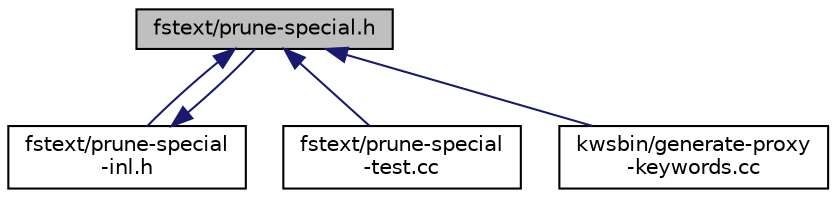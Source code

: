 digraph "fstext/prune-special.h"
{
  edge [fontname="Helvetica",fontsize="10",labelfontname="Helvetica",labelfontsize="10"];
  node [fontname="Helvetica",fontsize="10",shape=record];
  Node39 [label="fstext/prune-special.h",height=0.2,width=0.4,color="black", fillcolor="grey75", style="filled", fontcolor="black"];
  Node39 -> Node40 [dir="back",color="midnightblue",fontsize="10",style="solid",fontname="Helvetica"];
  Node40 [label="fstext/prune-special\l-inl.h",height=0.2,width=0.4,color="black", fillcolor="white", style="filled",URL="$prune-special-inl_8h.html"];
  Node40 -> Node39 [dir="back",color="midnightblue",fontsize="10",style="solid",fontname="Helvetica"];
  Node39 -> Node41 [dir="back",color="midnightblue",fontsize="10",style="solid",fontname="Helvetica"];
  Node41 [label="fstext/prune-special\l-test.cc",height=0.2,width=0.4,color="black", fillcolor="white", style="filled",URL="$prune-special-test_8cc.html"];
  Node39 -> Node42 [dir="back",color="midnightblue",fontsize="10",style="solid",fontname="Helvetica"];
  Node42 [label="kwsbin/generate-proxy\l-keywords.cc",height=0.2,width=0.4,color="black", fillcolor="white", style="filled",URL="$generate-proxy-keywords_8cc.html"];
}
